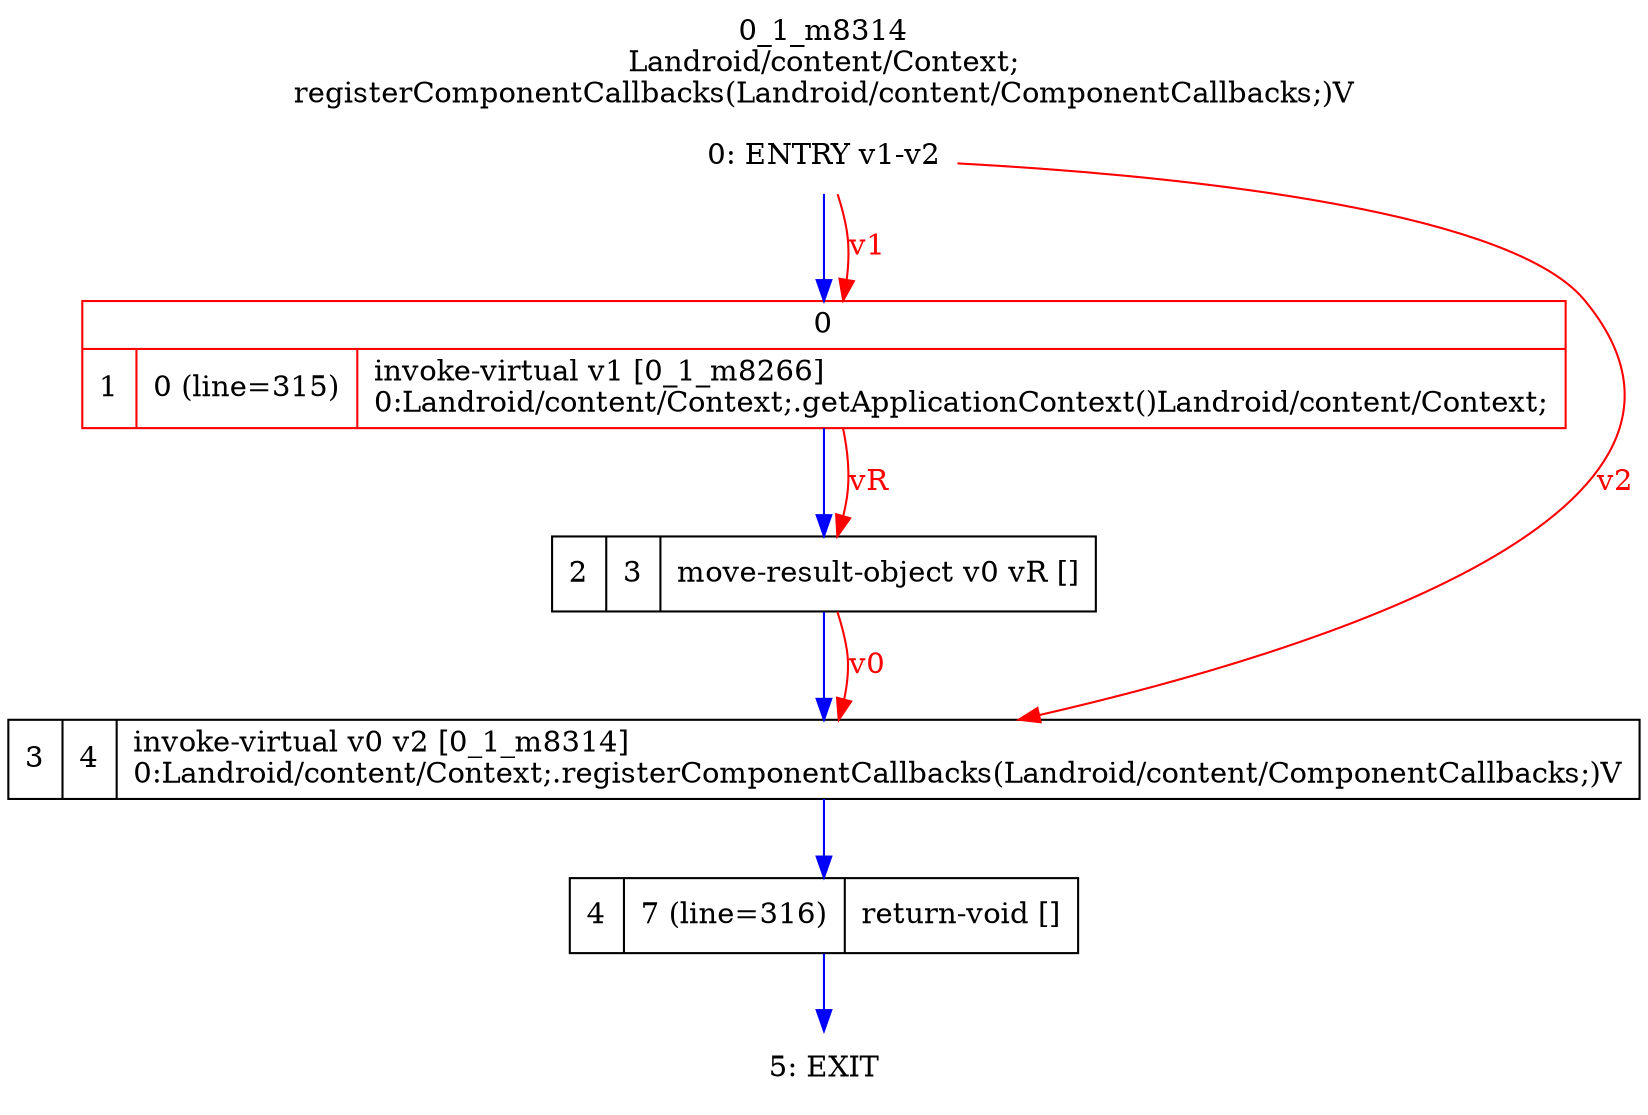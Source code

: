 digraph G {
rankdir=UD;
labelloc=t;
label="0_1_m8314\nLandroid/content/Context;
registerComponentCallbacks(Landroid/content/ComponentCallbacks;)V";
0[label="0: ENTRY v1-v2",shape=plaintext];
1[label="{0|{1|0 (line=315)|invoke-virtual v1 [0_1_m8266]\l0:Landroid/content/Context;.getApplicationContext()Landroid/content/Context;\l}}",shape=record,URL="0_1_m8266.dot", color=red];
2[label="2|3|move-result-object v0 vR []\l",shape=record];
3[label="3|4|invoke-virtual v0 v2 [0_1_m8314]\l0:Landroid/content/Context;.registerComponentCallbacks(Landroid/content/ComponentCallbacks;)V\l",shape=record,URL="0_1_m8314.dot"];
4[label="4|7 (line=316)|return-void []\l",shape=record];
5[label="5: EXIT",shape=plaintext];
0->1 [color=blue, fontcolor=blue,weight=100, taillabel=""];
1->2 [color=blue, fontcolor=blue,weight=100, taillabel=""];
2->3 [color=blue, fontcolor=blue,weight=100, taillabel=""];
3->4 [color=blue, fontcolor=blue,weight=100, taillabel=""];
4->5 [color=blue, fontcolor=blue,weight=100, taillabel=""];
0->1 [color=red, fontcolor=red, label="v1"];
1->2 [color=red, fontcolor=red, label="vR"];
0->3 [color=red, fontcolor=red, label="v2"];
2->3 [color=red, fontcolor=red, label="v0"];
}
